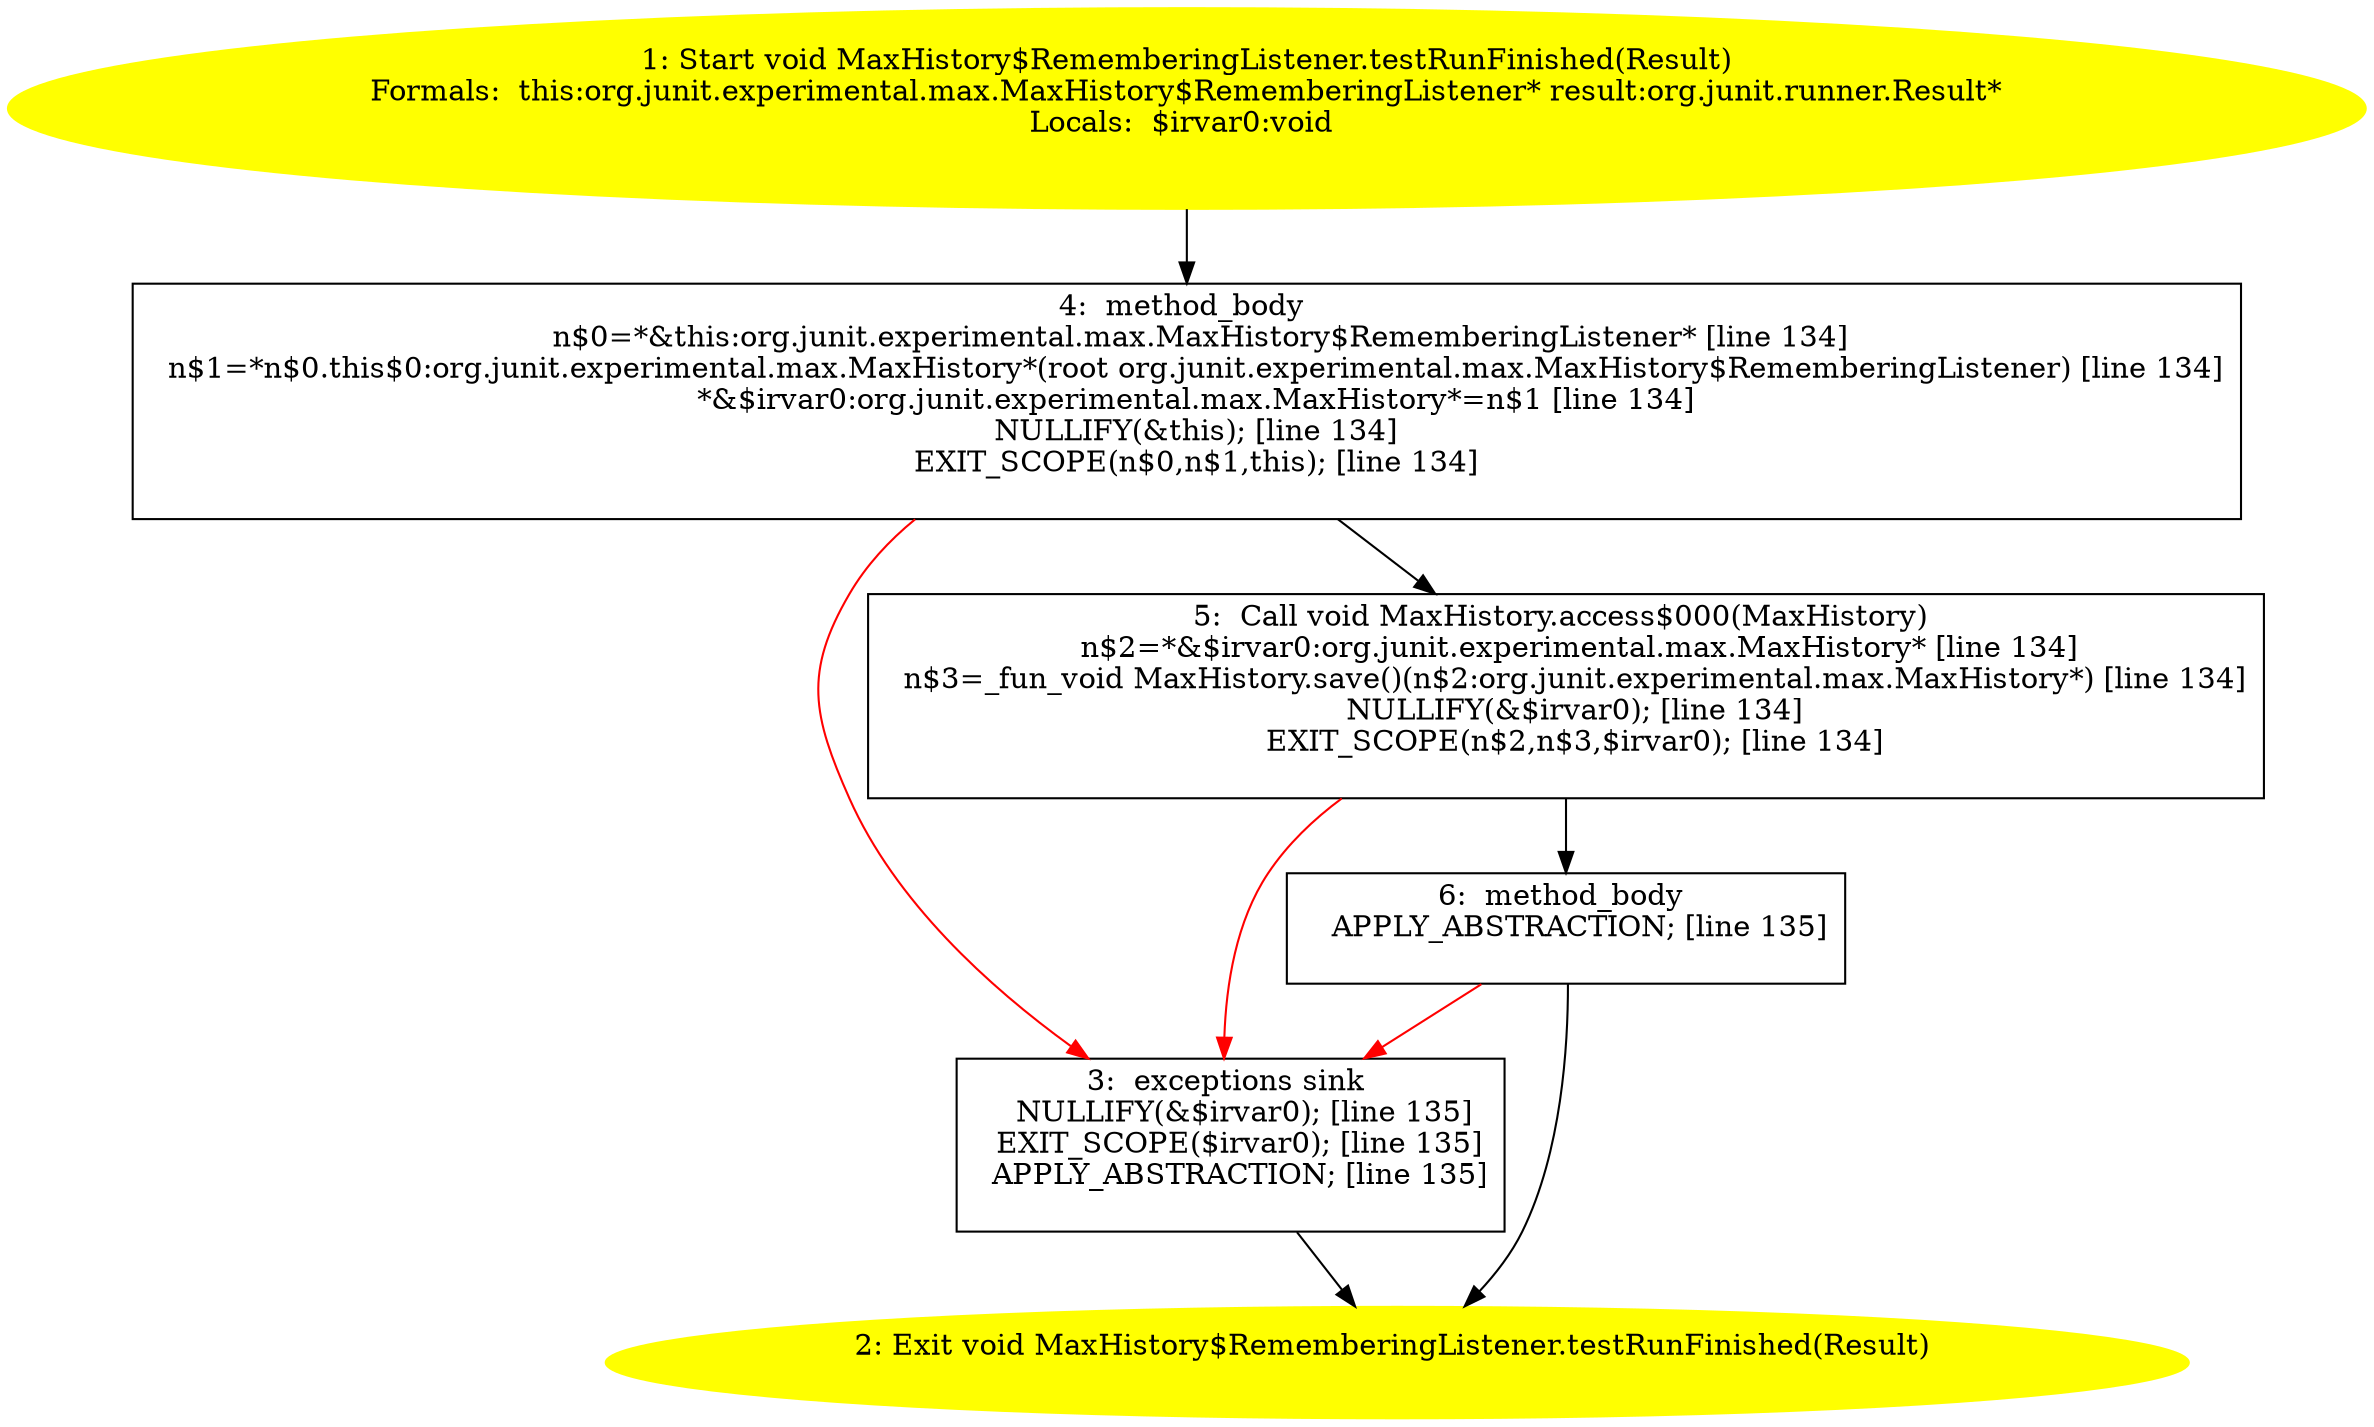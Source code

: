 /* @generated */
digraph cfg {
"org.junit.experimental.max.MaxHistory$RememberingListener.testRunFinished(org.junit.runner.Result):v.e0770fdf6a4da3307b2bcc54624addb9_1" [label="1: Start void MaxHistory$RememberingListener.testRunFinished(Result)\nFormals:  this:org.junit.experimental.max.MaxHistory$RememberingListener* result:org.junit.runner.Result*\nLocals:  $irvar0:void \n  " color=yellow style=filled]
	

	 "org.junit.experimental.max.MaxHistory$RememberingListener.testRunFinished(org.junit.runner.Result):v.e0770fdf6a4da3307b2bcc54624addb9_1" -> "org.junit.experimental.max.MaxHistory$RememberingListener.testRunFinished(org.junit.runner.Result):v.e0770fdf6a4da3307b2bcc54624addb9_4" ;
"org.junit.experimental.max.MaxHistory$RememberingListener.testRunFinished(org.junit.runner.Result):v.e0770fdf6a4da3307b2bcc54624addb9_2" [label="2: Exit void MaxHistory$RememberingListener.testRunFinished(Result) \n  " color=yellow style=filled]
	

"org.junit.experimental.max.MaxHistory$RememberingListener.testRunFinished(org.junit.runner.Result):v.e0770fdf6a4da3307b2bcc54624addb9_3" [label="3:  exceptions sink \n   NULLIFY(&$irvar0); [line 135]\n  EXIT_SCOPE($irvar0); [line 135]\n  APPLY_ABSTRACTION; [line 135]\n " shape="box"]
	

	 "org.junit.experimental.max.MaxHistory$RememberingListener.testRunFinished(org.junit.runner.Result):v.e0770fdf6a4da3307b2bcc54624addb9_3" -> "org.junit.experimental.max.MaxHistory$RememberingListener.testRunFinished(org.junit.runner.Result):v.e0770fdf6a4da3307b2bcc54624addb9_2" ;
"org.junit.experimental.max.MaxHistory$RememberingListener.testRunFinished(org.junit.runner.Result):v.e0770fdf6a4da3307b2bcc54624addb9_4" [label="4:  method_body \n   n$0=*&this:org.junit.experimental.max.MaxHistory$RememberingListener* [line 134]\n  n$1=*n$0.this$0:org.junit.experimental.max.MaxHistory*(root org.junit.experimental.max.MaxHistory$RememberingListener) [line 134]\n  *&$irvar0:org.junit.experimental.max.MaxHistory*=n$1 [line 134]\n  NULLIFY(&this); [line 134]\n  EXIT_SCOPE(n$0,n$1,this); [line 134]\n " shape="box"]
	

	 "org.junit.experimental.max.MaxHistory$RememberingListener.testRunFinished(org.junit.runner.Result):v.e0770fdf6a4da3307b2bcc54624addb9_4" -> "org.junit.experimental.max.MaxHistory$RememberingListener.testRunFinished(org.junit.runner.Result):v.e0770fdf6a4da3307b2bcc54624addb9_5" ;
	 "org.junit.experimental.max.MaxHistory$RememberingListener.testRunFinished(org.junit.runner.Result):v.e0770fdf6a4da3307b2bcc54624addb9_4" -> "org.junit.experimental.max.MaxHistory$RememberingListener.testRunFinished(org.junit.runner.Result):v.e0770fdf6a4da3307b2bcc54624addb9_3" [color="red" ];
"org.junit.experimental.max.MaxHistory$RememberingListener.testRunFinished(org.junit.runner.Result):v.e0770fdf6a4da3307b2bcc54624addb9_5" [label="5:  Call void MaxHistory.access$000(MaxHistory) \n   n$2=*&$irvar0:org.junit.experimental.max.MaxHistory* [line 134]\n  n$3=_fun_void MaxHistory.save()(n$2:org.junit.experimental.max.MaxHistory*) [line 134]\n  NULLIFY(&$irvar0); [line 134]\n  EXIT_SCOPE(n$2,n$3,$irvar0); [line 134]\n " shape="box"]
	

	 "org.junit.experimental.max.MaxHistory$RememberingListener.testRunFinished(org.junit.runner.Result):v.e0770fdf6a4da3307b2bcc54624addb9_5" -> "org.junit.experimental.max.MaxHistory$RememberingListener.testRunFinished(org.junit.runner.Result):v.e0770fdf6a4da3307b2bcc54624addb9_6" ;
	 "org.junit.experimental.max.MaxHistory$RememberingListener.testRunFinished(org.junit.runner.Result):v.e0770fdf6a4da3307b2bcc54624addb9_5" -> "org.junit.experimental.max.MaxHistory$RememberingListener.testRunFinished(org.junit.runner.Result):v.e0770fdf6a4da3307b2bcc54624addb9_3" [color="red" ];
"org.junit.experimental.max.MaxHistory$RememberingListener.testRunFinished(org.junit.runner.Result):v.e0770fdf6a4da3307b2bcc54624addb9_6" [label="6:  method_body \n   APPLY_ABSTRACTION; [line 135]\n " shape="box"]
	

	 "org.junit.experimental.max.MaxHistory$RememberingListener.testRunFinished(org.junit.runner.Result):v.e0770fdf6a4da3307b2bcc54624addb9_6" -> "org.junit.experimental.max.MaxHistory$RememberingListener.testRunFinished(org.junit.runner.Result):v.e0770fdf6a4da3307b2bcc54624addb9_2" ;
	 "org.junit.experimental.max.MaxHistory$RememberingListener.testRunFinished(org.junit.runner.Result):v.e0770fdf6a4da3307b2bcc54624addb9_6" -> "org.junit.experimental.max.MaxHistory$RememberingListener.testRunFinished(org.junit.runner.Result):v.e0770fdf6a4da3307b2bcc54624addb9_3" [color="red" ];
}
